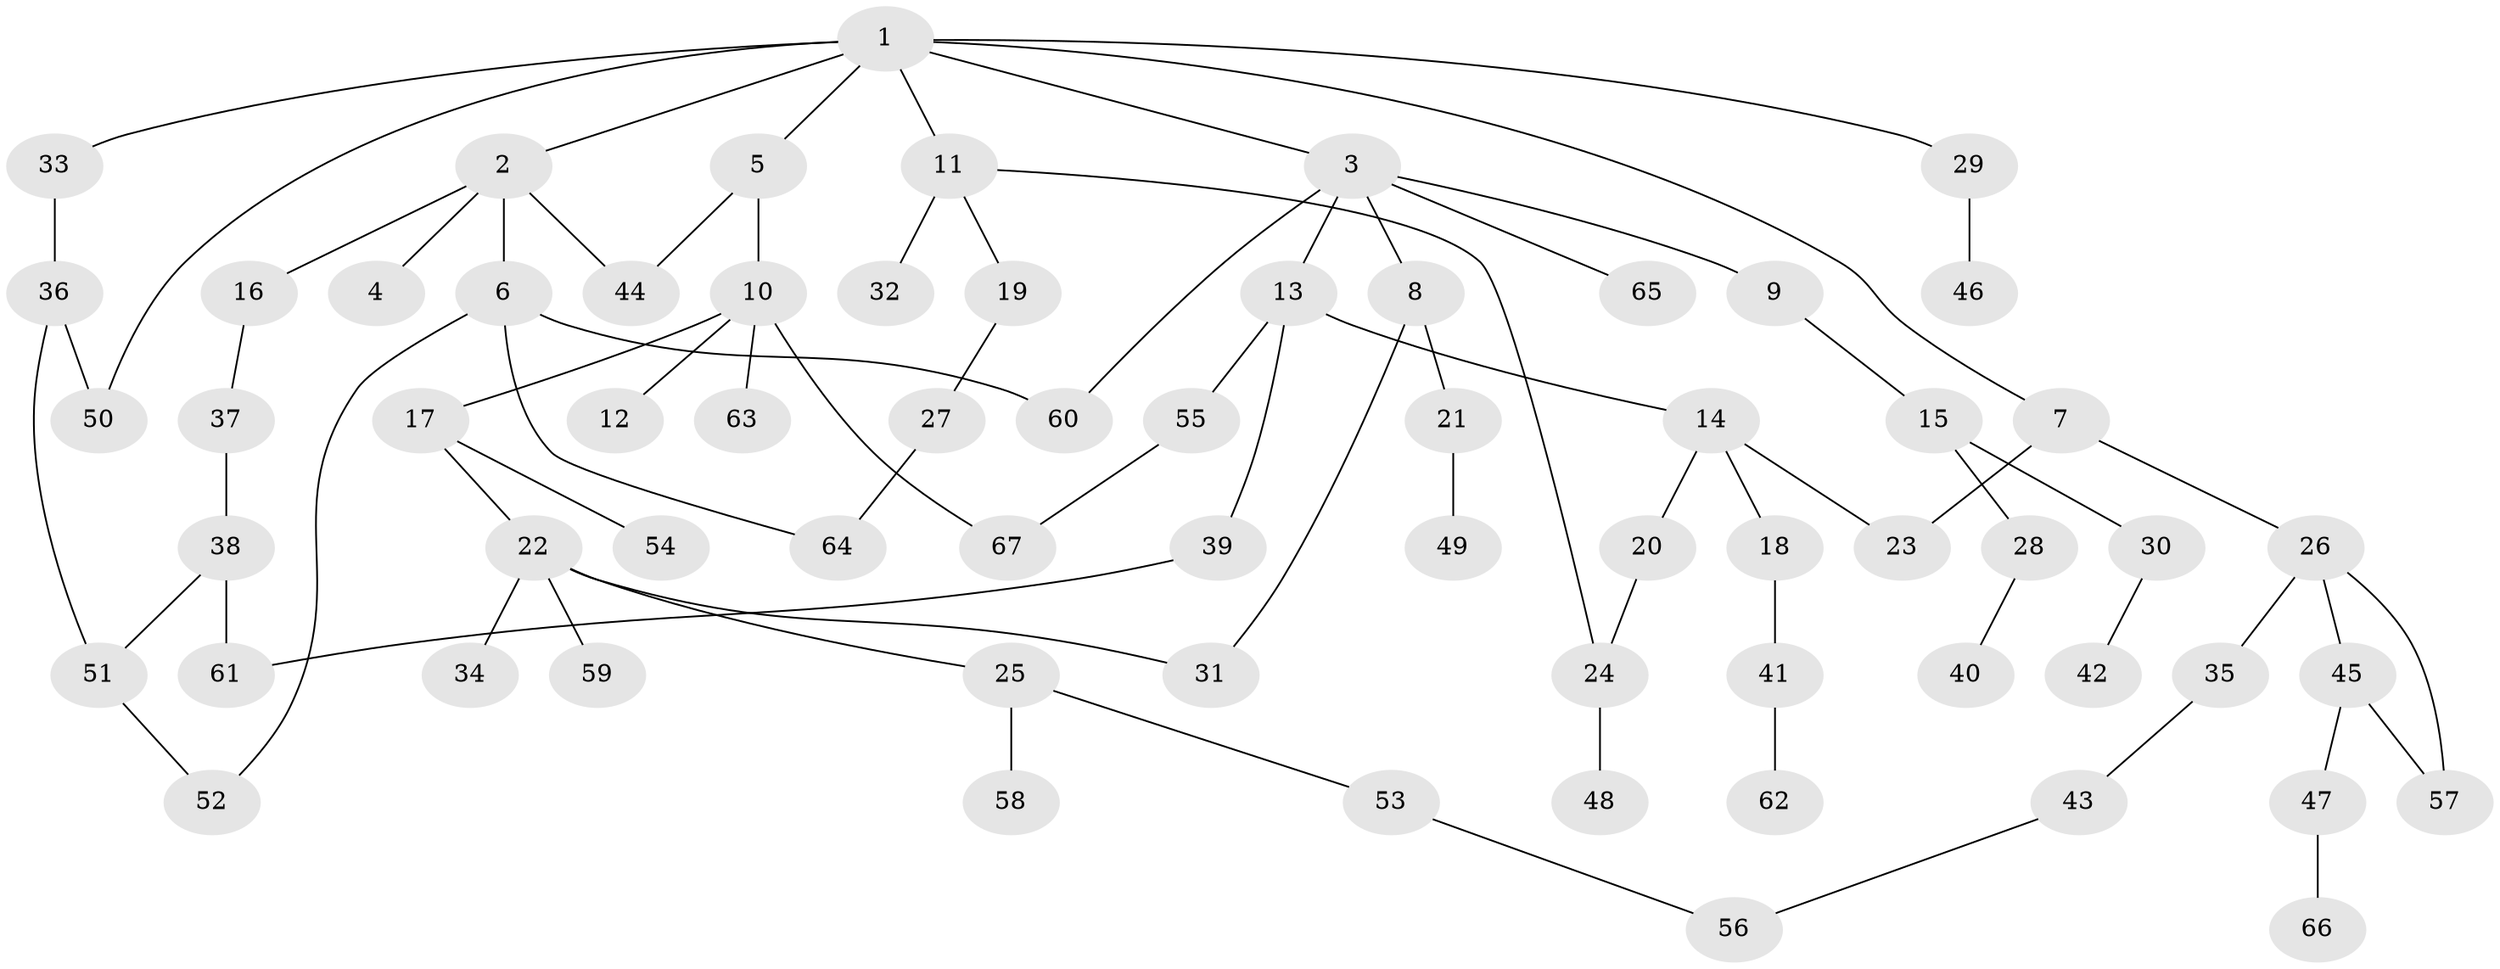 // coarse degree distribution, {7: 0.024390243902439025, 5: 0.024390243902439025, 6: 0.04878048780487805, 1: 0.3170731707317073, 3: 0.17073170731707318, 4: 0.12195121951219512, 2: 0.2926829268292683}
// Generated by graph-tools (version 1.1) at 2025/51/02/27/25 19:51:39]
// undirected, 67 vertices, 79 edges
graph export_dot {
graph [start="1"]
  node [color=gray90,style=filled];
  1;
  2;
  3;
  4;
  5;
  6;
  7;
  8;
  9;
  10;
  11;
  12;
  13;
  14;
  15;
  16;
  17;
  18;
  19;
  20;
  21;
  22;
  23;
  24;
  25;
  26;
  27;
  28;
  29;
  30;
  31;
  32;
  33;
  34;
  35;
  36;
  37;
  38;
  39;
  40;
  41;
  42;
  43;
  44;
  45;
  46;
  47;
  48;
  49;
  50;
  51;
  52;
  53;
  54;
  55;
  56;
  57;
  58;
  59;
  60;
  61;
  62;
  63;
  64;
  65;
  66;
  67;
  1 -- 2;
  1 -- 3;
  1 -- 5;
  1 -- 7;
  1 -- 11;
  1 -- 29;
  1 -- 33;
  1 -- 50;
  2 -- 4;
  2 -- 6;
  2 -- 16;
  2 -- 44;
  3 -- 8;
  3 -- 9;
  3 -- 13;
  3 -- 65;
  3 -- 60;
  5 -- 10;
  5 -- 44;
  6 -- 52;
  6 -- 60;
  6 -- 64;
  7 -- 23;
  7 -- 26;
  8 -- 21;
  8 -- 31;
  9 -- 15;
  10 -- 12;
  10 -- 17;
  10 -- 63;
  10 -- 67;
  11 -- 19;
  11 -- 24;
  11 -- 32;
  13 -- 14;
  13 -- 39;
  13 -- 55;
  14 -- 18;
  14 -- 20;
  14 -- 23;
  15 -- 28;
  15 -- 30;
  16 -- 37;
  17 -- 22;
  17 -- 54;
  18 -- 41;
  19 -- 27;
  20 -- 24;
  21 -- 49;
  22 -- 25;
  22 -- 31;
  22 -- 34;
  22 -- 59;
  24 -- 48;
  25 -- 53;
  25 -- 58;
  26 -- 35;
  26 -- 45;
  26 -- 57;
  27 -- 64;
  28 -- 40;
  29 -- 46;
  30 -- 42;
  33 -- 36;
  35 -- 43;
  36 -- 50;
  36 -- 51;
  37 -- 38;
  38 -- 61;
  38 -- 51;
  39 -- 61;
  41 -- 62;
  43 -- 56;
  45 -- 47;
  45 -- 57;
  47 -- 66;
  51 -- 52;
  53 -- 56;
  55 -- 67;
}
